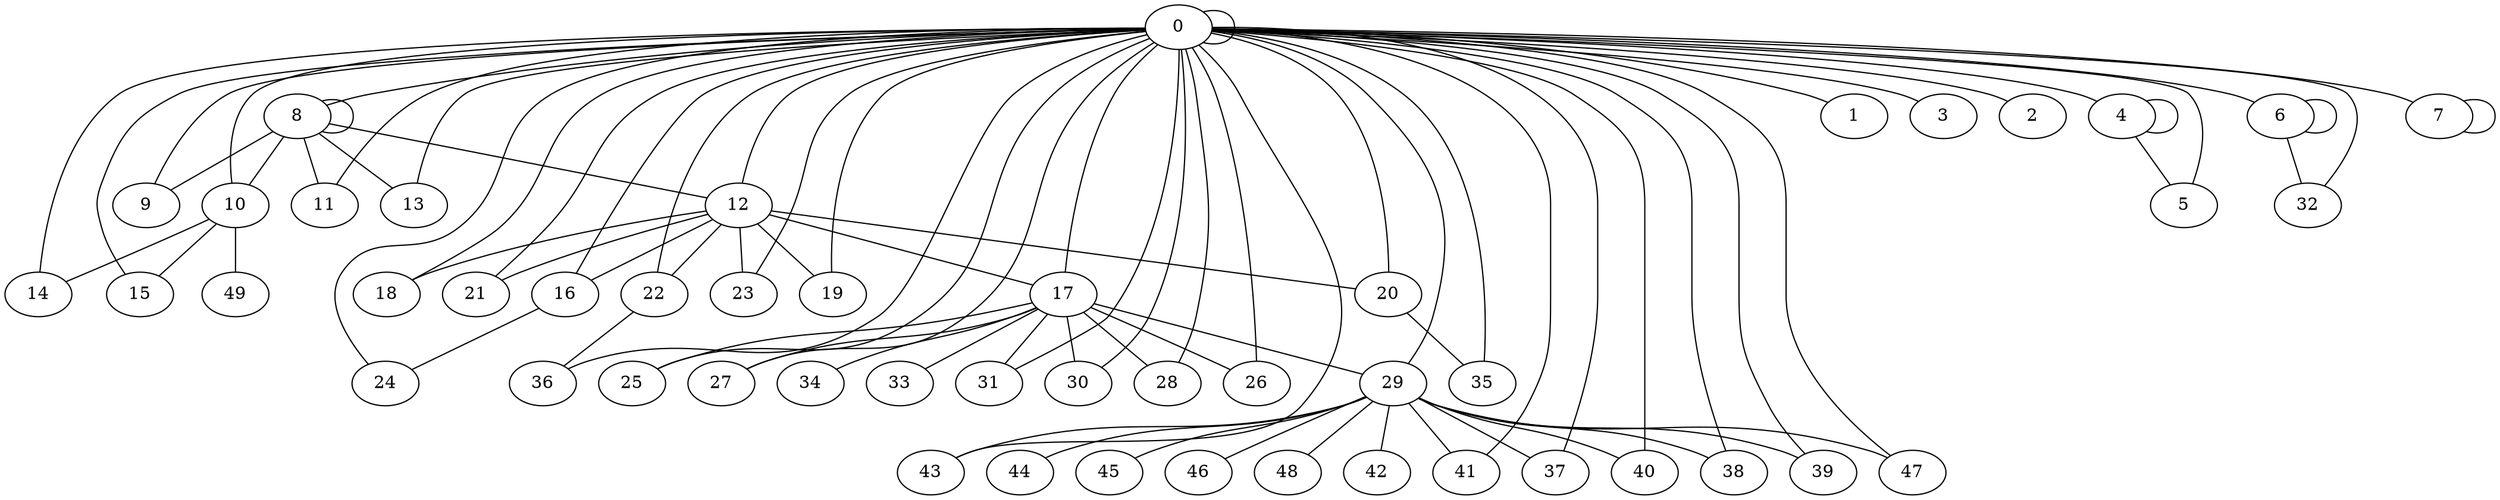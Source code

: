 graph G {
   8 -- 8
   8 -- 9
   8 -- 10
   8 -- 11
   8 -- 12
   8 -- 13
   0 -- 8
   0 -- 0
   0 -- 1
   0 -- 3
   0 -- 2
   0 -- 4
   0 -- 5
   0 -- 6
   0 -- 7
   0 -- 9
   0 -- 11
   0 -- 10
   0 -- 14
   0 -- 15
   0 -- 12
   0 -- 13
   0 -- 18
   0 -- 21
   0 -- 16
   0 -- 22
   0 -- 17
   0 -- 23
   0 -- 25
   0 -- 24
   0 -- 27
   0 -- 31
   0 -- 30
   0 -- 19
   0 -- 20
   0 -- 28
   0 -- 26
   0 -- 29
   0 -- 36
   0 -- 35
   0 -- 43
   0 -- 41
   0 -- 37
   0 -- 32
   0 -- 40
   0 -- 38
   0 -- 39
   0 -- 47
   4 -- 4
   4 -- 5
   6 -- 6
   6 -- 32
   7 -- 7
   10 -- 14
   10 -- 15
   10 -- 49
   12 -- 16
   12 -- 17
   12 -- 18
   12 -- 19
   12 -- 20
   12 -- 21
   12 -- 22
   12 -- 23
   16 -- 24
   17 -- 28
   17 -- 25
   17 -- 26
   17 -- 27
   17 -- 29
   17 -- 30
   17 -- 31
   17 -- 33
   17 -- 34
   20 -- 35
   22 -- 36
   29 -- 41
   29 -- 40
   29 -- 37
   29 -- 38
   29 -- 39
   29 -- 42
   29 -- 43
   29 -- 44
   29 -- 45
   29 -- 46
   29 -- 47
   29 -- 48
}
